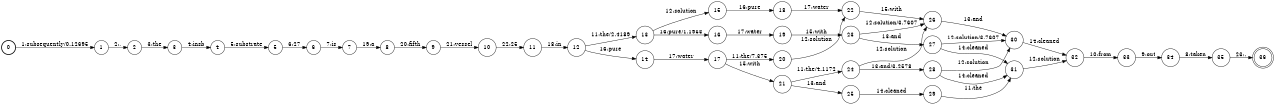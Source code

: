digraph FST {
rankdir = LR;
size = "8.5,11";
label = "";
center = 1;
orientation = Portrait;
ranksep = "0.4";
nodesep = "0.25";
0 [label = "0", shape = circle, style = bold, fontsize = 14]
	0 -> 1 [label = "1:subsequently/0.12695", fontsize = 14];
1 [label = "1", shape = circle, style = solid, fontsize = 14]
	1 -> 2 [label = "2:,", fontsize = 14];
2 [label = "2", shape = circle, style = solid, fontsize = 14]
	2 -> 3 [label = "3:the", fontsize = 14];
3 [label = "3", shape = circle, style = solid, fontsize = 14]
	3 -> 4 [label = "4:insb", fontsize = 14];
4 [label = "4", shape = circle, style = solid, fontsize = 14]
	4 -> 5 [label = "5:substrate", fontsize = 14];
5 [label = "5", shape = circle, style = solid, fontsize = 14]
	5 -> 6 [label = "6:27", fontsize = 14];
6 [label = "6", shape = circle, style = solid, fontsize = 14]
	6 -> 7 [label = "7:is", fontsize = 14];
7 [label = "7", shape = circle, style = solid, fontsize = 14]
	7 -> 8 [label = "19:a", fontsize = 14];
8 [label = "8", shape = circle, style = solid, fontsize = 14]
	8 -> 9 [label = "20:fifth", fontsize = 14];
9 [label = "9", shape = circle, style = solid, fontsize = 14]
	9 -> 10 [label = "21:vessel", fontsize = 14];
10 [label = "10", shape = circle, style = solid, fontsize = 14]
	10 -> 11 [label = "22:25", fontsize = 14];
11 [label = "11", shape = circle, style = solid, fontsize = 14]
	11 -> 12 [label = "18:in", fontsize = 14];
12 [label = "12", shape = circle, style = solid, fontsize = 14]
	12 -> 13 [label = "11:the/2.4189", fontsize = 14];
	12 -> 14 [label = "16:pure", fontsize = 14];
13 [label = "13", shape = circle, style = solid, fontsize = 14]
	13 -> 15 [label = "12:solution", fontsize = 14];
	13 -> 16 [label = "16:pure/1.1953", fontsize = 14];
14 [label = "14", shape = circle, style = solid, fontsize = 14]
	14 -> 17 [label = "17:water", fontsize = 14];
15 [label = "15", shape = circle, style = solid, fontsize = 14]
	15 -> 18 [label = "16:pure", fontsize = 14];
16 [label = "16", shape = circle, style = solid, fontsize = 14]
	16 -> 19 [label = "17:water", fontsize = 14];
17 [label = "17", shape = circle, style = solid, fontsize = 14]
	17 -> 20 [label = "11:the/7.375", fontsize = 14];
	17 -> 21 [label = "15:with", fontsize = 14];
18 [label = "18", shape = circle, style = solid, fontsize = 14]
	18 -> 22 [label = "17:water", fontsize = 14];
19 [label = "19", shape = circle, style = solid, fontsize = 14]
	19 -> 23 [label = "15:with", fontsize = 14];
20 [label = "20", shape = circle, style = solid, fontsize = 14]
	20 -> 22 [label = "12:solution", fontsize = 14];
21 [label = "21", shape = circle, style = solid, fontsize = 14]
	21 -> 24 [label = "11:the/4.1172", fontsize = 14];
	21 -> 25 [label = "13:and", fontsize = 14];
22 [label = "22", shape = circle, style = solid, fontsize = 14]
	22 -> 26 [label = "15:with", fontsize = 14];
23 [label = "23", shape = circle, style = solid, fontsize = 14]
	23 -> 26 [label = "12:solution/3.7607", fontsize = 14];
	23 -> 27 [label = "13:and", fontsize = 14];
24 [label = "24", shape = circle, style = solid, fontsize = 14]
	24 -> 26 [label = "12:solution", fontsize = 14];
	24 -> 28 [label = "13:and/3.2578", fontsize = 14];
25 [label = "25", shape = circle, style = solid, fontsize = 14]
	25 -> 29 [label = "14:cleaned", fontsize = 14];
26 [label = "26", shape = circle, style = solid, fontsize = 14]
	26 -> 30 [label = "13:and", fontsize = 14];
27 [label = "27", shape = circle, style = solid, fontsize = 14]
	27 -> 30 [label = "12:solution/3.7607", fontsize = 14];
	27 -> 31 [label = "14:cleaned", fontsize = 14];
28 [label = "28", shape = circle, style = solid, fontsize = 14]
	28 -> 30 [label = "12:solution", fontsize = 14];
	28 -> 31 [label = "14:cleaned", fontsize = 14];
29 [label = "29", shape = circle, style = solid, fontsize = 14]
	29 -> 31 [label = "11:the", fontsize = 14];
30 [label = "30", shape = circle, style = solid, fontsize = 14]
	30 -> 32 [label = "14:cleaned", fontsize = 14];
31 [label = "31", shape = circle, style = solid, fontsize = 14]
	31 -> 32 [label = "12:solution", fontsize = 14];
32 [label = "32", shape = circle, style = solid, fontsize = 14]
	32 -> 33 [label = "10:from", fontsize = 14];
33 [label = "33", shape = circle, style = solid, fontsize = 14]
	33 -> 34 [label = "9:out", fontsize = 14];
34 [label = "34", shape = circle, style = solid, fontsize = 14]
	34 -> 35 [label = "8:taken", fontsize = 14];
35 [label = "35", shape = circle, style = solid, fontsize = 14]
	35 -> 36 [label = "23:.", fontsize = 14];
36 [label = "36", shape = doublecircle, style = solid, fontsize = 14]
}
